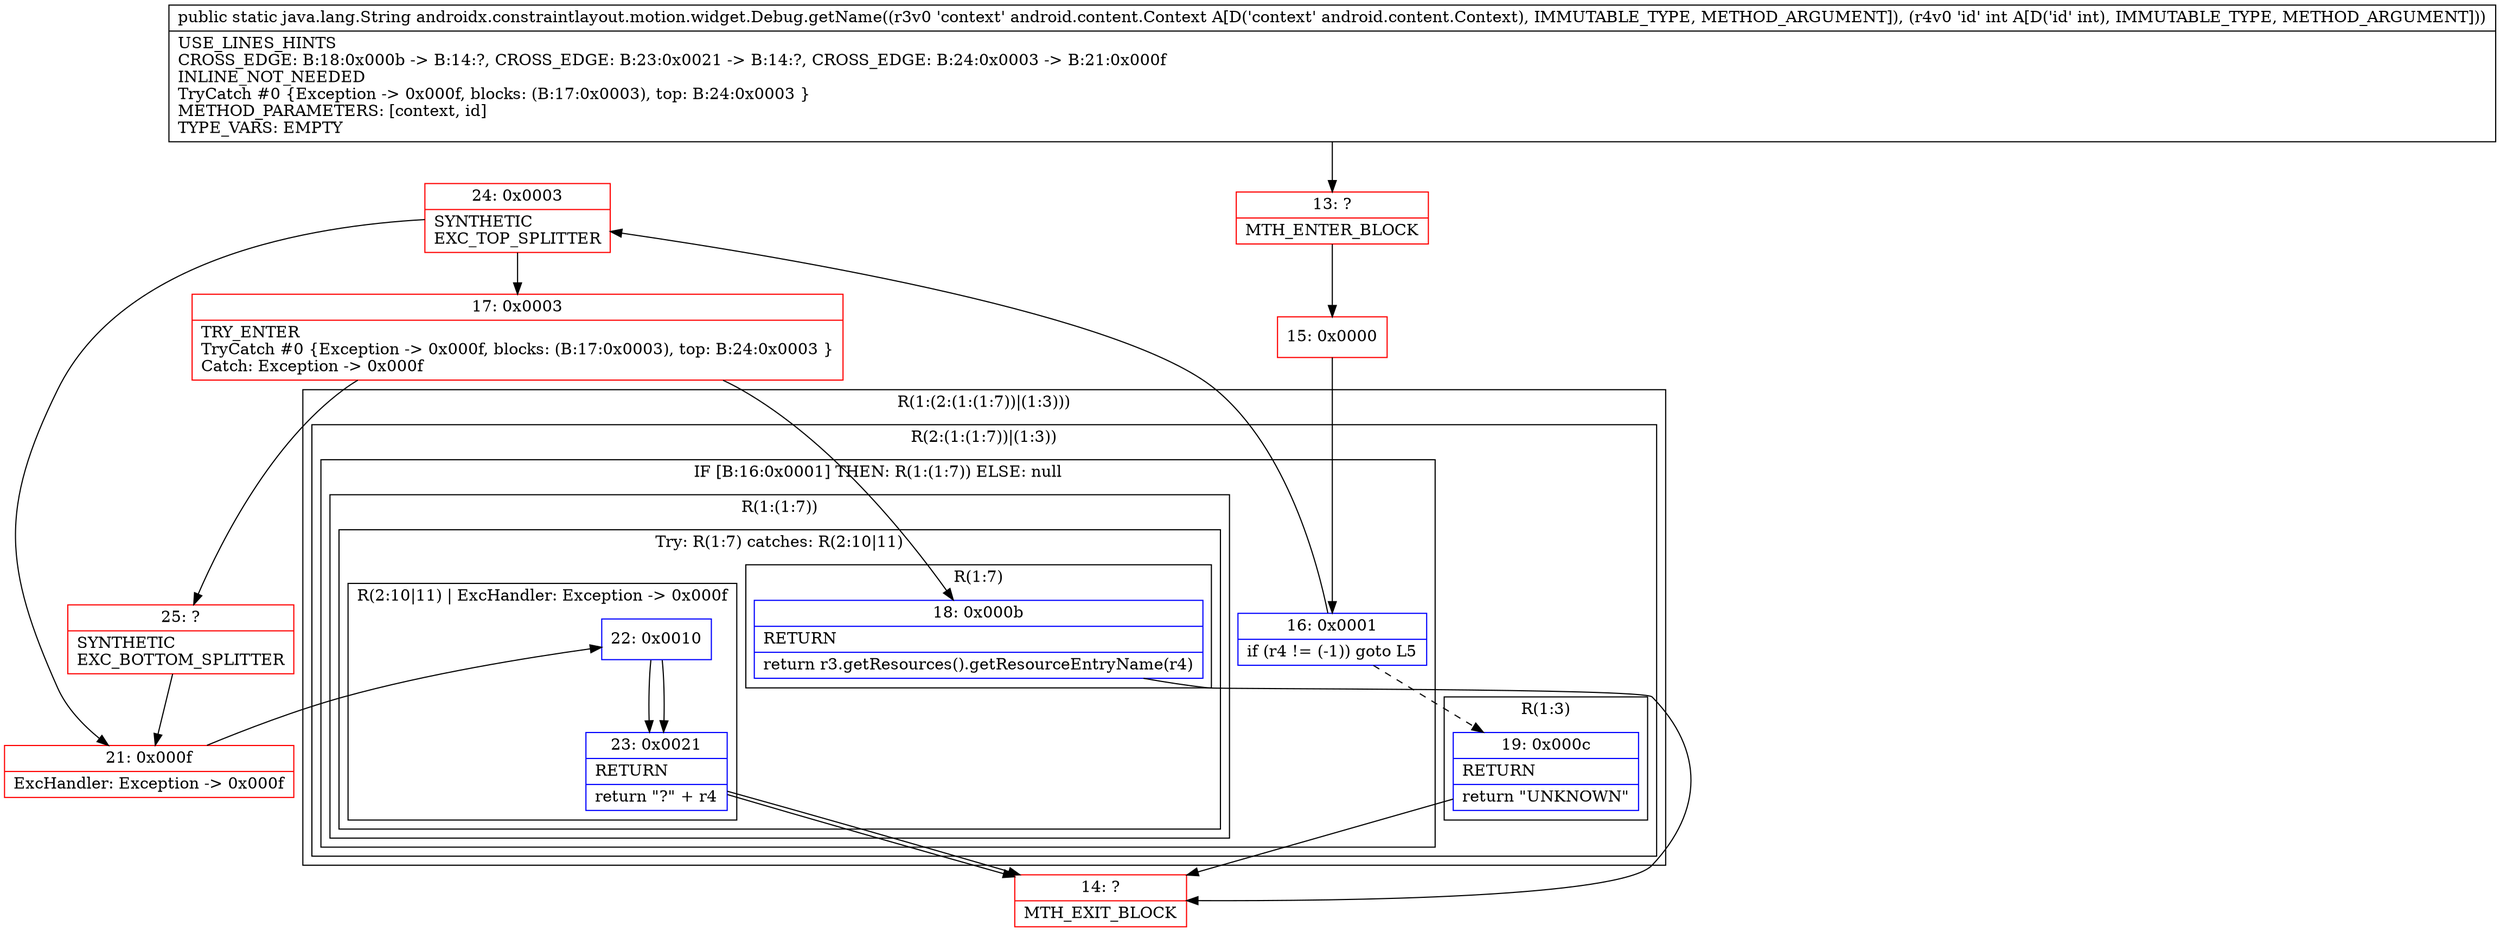 digraph "CFG forandroidx.constraintlayout.motion.widget.Debug.getName(Landroid\/content\/Context;I)Ljava\/lang\/String;" {
subgraph cluster_Region_1603516553 {
label = "R(1:(2:(1:(1:7))|(1:3)))";
node [shape=record,color=blue];
subgraph cluster_Region_1093643179 {
label = "R(2:(1:(1:7))|(1:3))";
node [shape=record,color=blue];
subgraph cluster_IfRegion_327472737 {
label = "IF [B:16:0x0001] THEN: R(1:(1:7)) ELSE: null";
node [shape=record,color=blue];
Node_16 [shape=record,label="{16\:\ 0x0001|if (r4 != (\-1)) goto L5\l}"];
subgraph cluster_Region_912180226 {
label = "R(1:(1:7))";
node [shape=record,color=blue];
subgraph cluster_TryCatchRegion_1959490992 {
label = "Try: R(1:7) catches: R(2:10|11)";
node [shape=record,color=blue];
subgraph cluster_Region_1208351345 {
label = "R(1:7)";
node [shape=record,color=blue];
Node_18 [shape=record,label="{18\:\ 0x000b|RETURN\l|return r3.getResources().getResourceEntryName(r4)\l}"];
}
subgraph cluster_Region_2097613518 {
label = "R(2:10|11) | ExcHandler: Exception \-\> 0x000f\l";
node [shape=record,color=blue];
Node_22 [shape=record,label="{22\:\ 0x0010}"];
Node_23 [shape=record,label="{23\:\ 0x0021|RETURN\l|return \"?\" + r4\l}"];
}
}
}
}
subgraph cluster_Region_1027194808 {
label = "R(1:3)";
node [shape=record,color=blue];
Node_19 [shape=record,label="{19\:\ 0x000c|RETURN\l|return \"UNKNOWN\"\l}"];
}
}
}
subgraph cluster_Region_2097613518 {
label = "R(2:10|11) | ExcHandler: Exception \-\> 0x000f\l";
node [shape=record,color=blue];
Node_22 [shape=record,label="{22\:\ 0x0010}"];
Node_23 [shape=record,label="{23\:\ 0x0021|RETURN\l|return \"?\" + r4\l}"];
}
Node_13 [shape=record,color=red,label="{13\:\ ?|MTH_ENTER_BLOCK\l}"];
Node_15 [shape=record,color=red,label="{15\:\ 0x0000}"];
Node_14 [shape=record,color=red,label="{14\:\ ?|MTH_EXIT_BLOCK\l}"];
Node_24 [shape=record,color=red,label="{24\:\ 0x0003|SYNTHETIC\lEXC_TOP_SPLITTER\l}"];
Node_17 [shape=record,color=red,label="{17\:\ 0x0003|TRY_ENTER\lTryCatch #0 \{Exception \-\> 0x000f, blocks: (B:17:0x0003), top: B:24:0x0003 \}\lCatch: Exception \-\> 0x000f\l}"];
Node_25 [shape=record,color=red,label="{25\:\ ?|SYNTHETIC\lEXC_BOTTOM_SPLITTER\l}"];
Node_21 [shape=record,color=red,label="{21\:\ 0x000f|ExcHandler: Exception \-\> 0x000f\l}"];
MethodNode[shape=record,label="{public static java.lang.String androidx.constraintlayout.motion.widget.Debug.getName((r3v0 'context' android.content.Context A[D('context' android.content.Context), IMMUTABLE_TYPE, METHOD_ARGUMENT]), (r4v0 'id' int A[D('id' int), IMMUTABLE_TYPE, METHOD_ARGUMENT]))  | USE_LINES_HINTS\lCROSS_EDGE: B:18:0x000b \-\> B:14:?, CROSS_EDGE: B:23:0x0021 \-\> B:14:?, CROSS_EDGE: B:24:0x0003 \-\> B:21:0x000f\lINLINE_NOT_NEEDED\lTryCatch #0 \{Exception \-\> 0x000f, blocks: (B:17:0x0003), top: B:24:0x0003 \}\lMETHOD_PARAMETERS: [context, id]\lTYPE_VARS: EMPTY\l}"];
MethodNode -> Node_13;Node_16 -> Node_19[style=dashed];
Node_16 -> Node_24;
Node_18 -> Node_14;
Node_22 -> Node_23;
Node_23 -> Node_14;
Node_19 -> Node_14;
Node_22 -> Node_23;
Node_23 -> Node_14;
Node_13 -> Node_15;
Node_15 -> Node_16;
Node_24 -> Node_17;
Node_24 -> Node_21;
Node_17 -> Node_18;
Node_17 -> Node_25;
Node_25 -> Node_21;
Node_21 -> Node_22;
}

